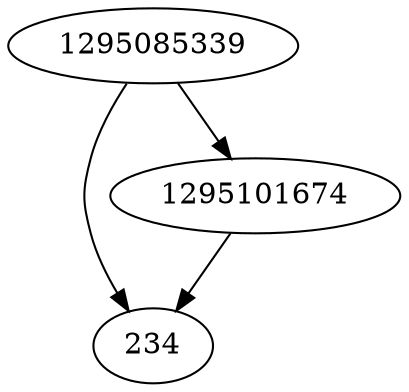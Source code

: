 strict digraph  {
234;
1295085339;
1295101674;
1295085339 -> 234;
1295085339 -> 1295101674;
1295101674 -> 234;
}
